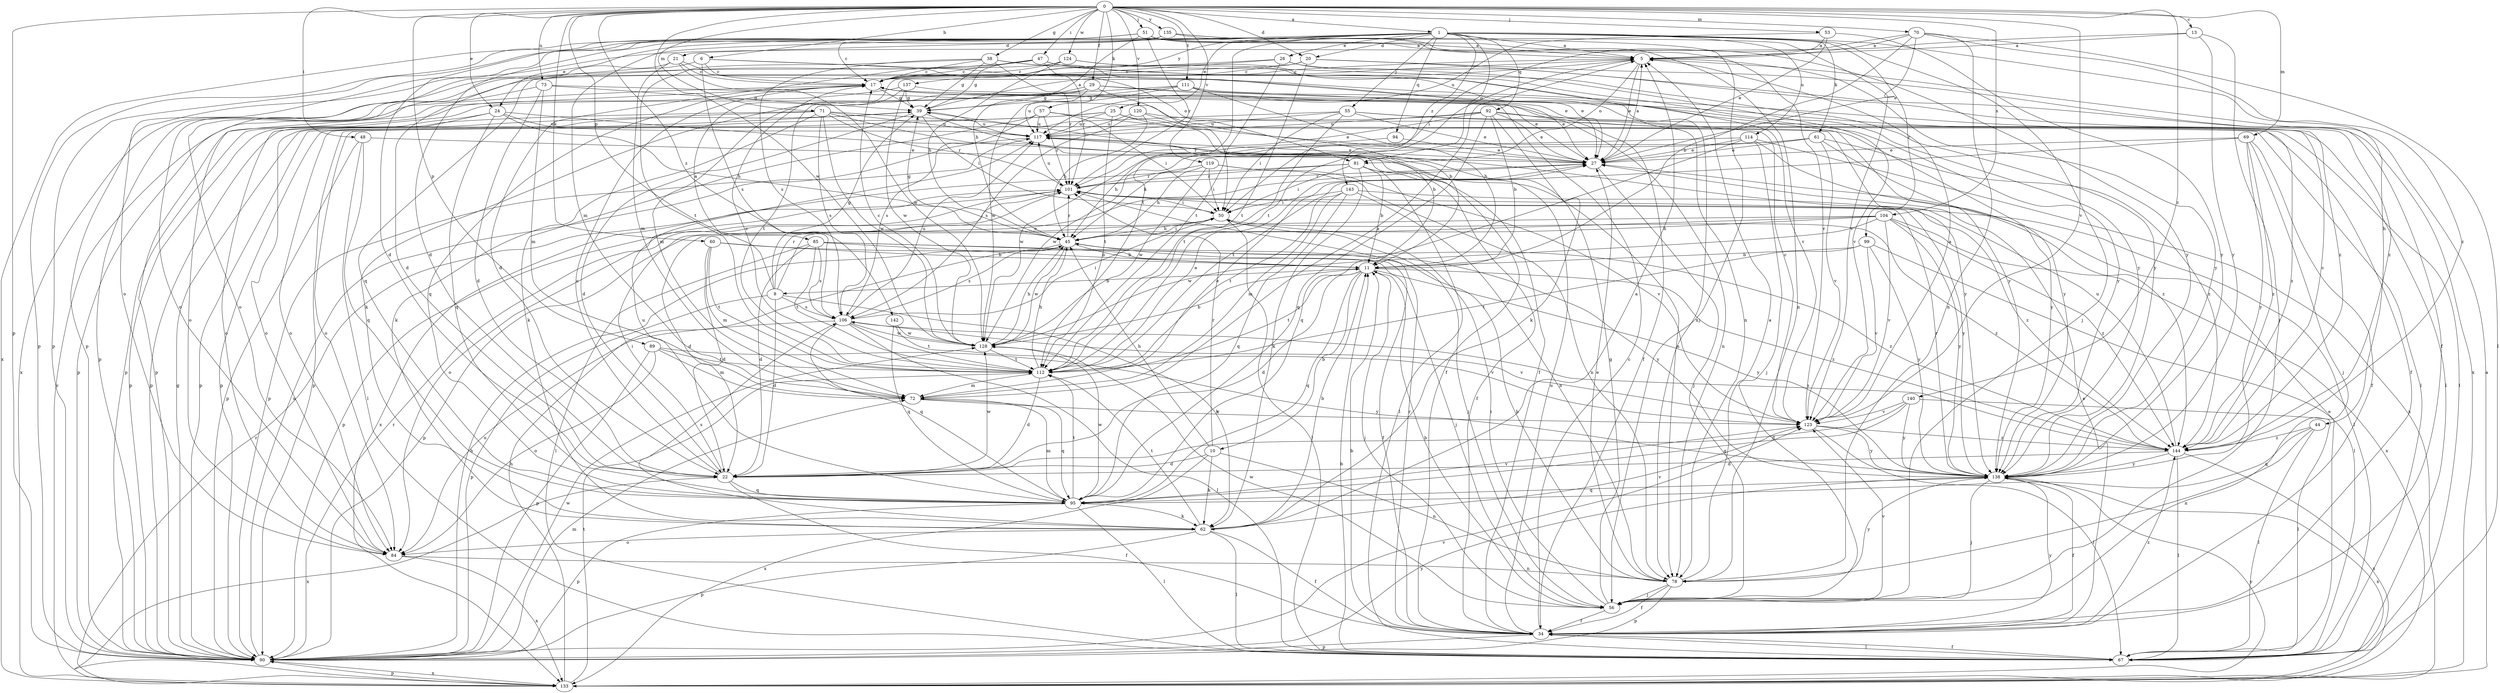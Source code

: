 strict digraph  {
0;
1;
5;
6;
8;
10;
11;
13;
17;
20;
21;
22;
24;
25;
26;
27;
29;
34;
38;
39;
44;
45;
47;
48;
50;
51;
53;
55;
56;
57;
60;
61;
62;
67;
69;
70;
71;
72;
73;
78;
81;
84;
85;
89;
90;
92;
94;
95;
99;
101;
104;
106;
111;
112;
114;
117;
119;
120;
123;
124;
128;
133;
135;
137;
138;
140;
142;
143;
144;
0 -> 1  [label=a];
0 -> 6  [label=b];
0 -> 13  [label=c];
0 -> 20  [label=d];
0 -> 24  [label=e];
0 -> 29  [label=f];
0 -> 38  [label=g];
0 -> 47  [label=i];
0 -> 48  [label=i];
0 -> 51  [label=j];
0 -> 53  [label=j];
0 -> 57  [label=k];
0 -> 60  [label=k];
0 -> 69  [label=m];
0 -> 70  [label=m];
0 -> 71  [label=m];
0 -> 73  [label=n];
0 -> 85  [label=p];
0 -> 89  [label=p];
0 -> 90  [label=p];
0 -> 104  [label=s];
0 -> 111  [label=t];
0 -> 119  [label=v];
0 -> 120  [label=v];
0 -> 123  [label=v];
0 -> 124  [label=w];
0 -> 128  [label=w];
0 -> 135  [label=y];
0 -> 140  [label=z];
0 -> 142  [label=z];
1 -> 5  [label=a];
1 -> 20  [label=d];
1 -> 21  [label=d];
1 -> 22  [label=d];
1 -> 24  [label=e];
1 -> 25  [label=e];
1 -> 26  [label=e];
1 -> 44  [label=h];
1 -> 55  [label=j];
1 -> 56  [label=j];
1 -> 61  [label=k];
1 -> 72  [label=m];
1 -> 81  [label=o];
1 -> 92  [label=q];
1 -> 94  [label=q];
1 -> 99  [label=r];
1 -> 112  [label=t];
1 -> 114  [label=u];
1 -> 137  [label=y];
1 -> 143  [label=z];
5 -> 17  [label=c];
5 -> 27  [label=e];
5 -> 81  [label=o];
5 -> 112  [label=t];
5 -> 138  [label=y];
6 -> 17  [label=c];
6 -> 22  [label=d];
6 -> 78  [label=n];
6 -> 81  [label=o];
6 -> 106  [label=s];
8 -> 5  [label=a];
8 -> 22  [label=d];
8 -> 27  [label=e];
8 -> 39  [label=g];
8 -> 62  [label=k];
8 -> 90  [label=p];
8 -> 101  [label=r];
8 -> 106  [label=s];
10 -> 22  [label=d];
10 -> 45  [label=h];
10 -> 62  [label=k];
10 -> 78  [label=n];
10 -> 101  [label=r];
10 -> 133  [label=x];
11 -> 8  [label=b];
11 -> 10  [label=b];
11 -> 22  [label=d];
11 -> 56  [label=j];
11 -> 95  [label=q];
11 -> 112  [label=t];
11 -> 138  [label=y];
11 -> 144  [label=z];
13 -> 5  [label=a];
13 -> 56  [label=j];
13 -> 90  [label=p];
13 -> 138  [label=y];
17 -> 39  [label=g];
17 -> 84  [label=o];
17 -> 95  [label=q];
20 -> 17  [label=c];
20 -> 34  [label=f];
20 -> 84  [label=o];
20 -> 112  [label=t];
20 -> 144  [label=z];
21 -> 17  [label=c];
21 -> 72  [label=m];
21 -> 90  [label=p];
21 -> 128  [label=w];
21 -> 144  [label=z];
22 -> 17  [label=c];
22 -> 34  [label=f];
22 -> 50  [label=i];
22 -> 95  [label=q];
22 -> 128  [label=w];
22 -> 133  [label=x];
24 -> 34  [label=f];
24 -> 45  [label=h];
24 -> 84  [label=o];
24 -> 90  [label=p];
24 -> 95  [label=q];
24 -> 117  [label=u];
25 -> 11  [label=b];
25 -> 67  [label=l];
25 -> 84  [label=o];
25 -> 90  [label=p];
25 -> 112  [label=t];
25 -> 117  [label=u];
26 -> 17  [label=c];
26 -> 84  [label=o];
26 -> 112  [label=t];
26 -> 123  [label=v];
26 -> 133  [label=x];
27 -> 5  [label=a];
27 -> 56  [label=j];
27 -> 101  [label=r];
29 -> 27  [label=e];
29 -> 39  [label=g];
29 -> 50  [label=i];
29 -> 62  [label=k];
29 -> 112  [label=t];
29 -> 117  [label=u];
29 -> 138  [label=y];
34 -> 11  [label=b];
34 -> 17  [label=c];
34 -> 27  [label=e];
34 -> 67  [label=l];
34 -> 90  [label=p];
34 -> 101  [label=r];
34 -> 117  [label=u];
34 -> 138  [label=y];
34 -> 144  [label=z];
38 -> 17  [label=c];
38 -> 27  [label=e];
38 -> 39  [label=g];
38 -> 101  [label=r];
38 -> 106  [label=s];
38 -> 112  [label=t];
38 -> 123  [label=v];
39 -> 5  [label=a];
39 -> 22  [label=d];
39 -> 34  [label=f];
39 -> 50  [label=i];
39 -> 90  [label=p];
39 -> 117  [label=u];
44 -> 67  [label=l];
44 -> 78  [label=n];
44 -> 95  [label=q];
44 -> 144  [label=z];
45 -> 11  [label=b];
45 -> 34  [label=f];
45 -> 39  [label=g];
45 -> 50  [label=i];
45 -> 101  [label=r];
45 -> 106  [label=s];
45 -> 128  [label=w];
47 -> 17  [label=c];
47 -> 22  [label=d];
47 -> 27  [label=e];
47 -> 39  [label=g];
47 -> 95  [label=q];
47 -> 101  [label=r];
47 -> 138  [label=y];
48 -> 27  [label=e];
48 -> 67  [label=l];
48 -> 90  [label=p];
48 -> 95  [label=q];
50 -> 45  [label=h];
50 -> 56  [label=j];
50 -> 67  [label=l];
50 -> 144  [label=z];
51 -> 5  [label=a];
51 -> 22  [label=d];
51 -> 45  [label=h];
51 -> 78  [label=n];
51 -> 90  [label=p];
51 -> 101  [label=r];
51 -> 123  [label=v];
51 -> 133  [label=x];
51 -> 138  [label=y];
53 -> 5  [label=a];
53 -> 27  [label=e];
53 -> 117  [label=u];
53 -> 138  [label=y];
55 -> 27  [label=e];
55 -> 50  [label=i];
55 -> 67  [label=l];
55 -> 90  [label=p];
55 -> 112  [label=t];
55 -> 117  [label=u];
55 -> 144  [label=z];
56 -> 11  [label=b];
56 -> 34  [label=f];
56 -> 39  [label=g];
56 -> 50  [label=i];
56 -> 123  [label=v];
56 -> 128  [label=w];
57 -> 27  [label=e];
57 -> 50  [label=i];
57 -> 62  [label=k];
57 -> 101  [label=r];
57 -> 106  [label=s];
57 -> 117  [label=u];
60 -> 11  [label=b];
60 -> 22  [label=d];
60 -> 72  [label=m];
60 -> 112  [label=t];
60 -> 144  [label=z];
61 -> 27  [label=e];
61 -> 45  [label=h];
61 -> 123  [label=v];
61 -> 128  [label=w];
61 -> 138  [label=y];
61 -> 144  [label=z];
62 -> 5  [label=a];
62 -> 11  [label=b];
62 -> 34  [label=f];
62 -> 67  [label=l];
62 -> 84  [label=o];
62 -> 90  [label=p];
62 -> 106  [label=s];
62 -> 112  [label=t];
62 -> 123  [label=v];
67 -> 11  [label=b];
67 -> 27  [label=e];
67 -> 34  [label=f];
69 -> 27  [label=e];
69 -> 34  [label=f];
69 -> 56  [label=j];
69 -> 112  [label=t];
69 -> 138  [label=y];
69 -> 144  [label=z];
70 -> 5  [label=a];
70 -> 11  [label=b];
70 -> 27  [label=e];
70 -> 50  [label=i];
70 -> 67  [label=l];
70 -> 78  [label=n];
70 -> 144  [label=z];
71 -> 62  [label=k];
71 -> 78  [label=n];
71 -> 84  [label=o];
71 -> 90  [label=p];
71 -> 101  [label=r];
71 -> 106  [label=s];
71 -> 117  [label=u];
71 -> 128  [label=w];
71 -> 138  [label=y];
72 -> 5  [label=a];
72 -> 27  [label=e];
72 -> 95  [label=q];
72 -> 123  [label=v];
73 -> 11  [label=b];
73 -> 22  [label=d];
73 -> 39  [label=g];
73 -> 72  [label=m];
73 -> 90  [label=p];
78 -> 5  [label=a];
78 -> 27  [label=e];
78 -> 34  [label=f];
78 -> 45  [label=h];
78 -> 56  [label=j];
78 -> 90  [label=p];
78 -> 138  [label=y];
81 -> 11  [label=b];
81 -> 34  [label=f];
81 -> 50  [label=i];
81 -> 62  [label=k];
81 -> 67  [label=l];
81 -> 101  [label=r];
81 -> 133  [label=x];
84 -> 78  [label=n];
84 -> 133  [label=x];
85 -> 11  [label=b];
85 -> 22  [label=d];
85 -> 56  [label=j];
85 -> 67  [label=l];
85 -> 106  [label=s];
85 -> 112  [label=t];
85 -> 138  [label=y];
89 -> 72  [label=m];
89 -> 84  [label=o];
89 -> 90  [label=p];
89 -> 112  [label=t];
89 -> 138  [label=y];
90 -> 39  [label=g];
90 -> 45  [label=h];
90 -> 72  [label=m];
90 -> 101  [label=r];
90 -> 117  [label=u];
90 -> 123  [label=v];
90 -> 128  [label=w];
90 -> 133  [label=x];
90 -> 138  [label=y];
92 -> 11  [label=b];
92 -> 27  [label=e];
92 -> 62  [label=k];
92 -> 67  [label=l];
92 -> 78  [label=n];
92 -> 84  [label=o];
92 -> 95  [label=q];
92 -> 101  [label=r];
92 -> 117  [label=u];
94 -> 27  [label=e];
94 -> 45  [label=h];
95 -> 62  [label=k];
95 -> 67  [label=l];
95 -> 72  [label=m];
95 -> 90  [label=p];
95 -> 112  [label=t];
95 -> 117  [label=u];
95 -> 123  [label=v];
95 -> 128  [label=w];
99 -> 11  [label=b];
99 -> 67  [label=l];
99 -> 112  [label=t];
99 -> 123  [label=v];
99 -> 138  [label=y];
101 -> 50  [label=i];
101 -> 84  [label=o];
101 -> 90  [label=p];
101 -> 117  [label=u];
101 -> 138  [label=y];
101 -> 144  [label=z];
104 -> 22  [label=d];
104 -> 45  [label=h];
104 -> 90  [label=p];
104 -> 123  [label=v];
104 -> 128  [label=w];
104 -> 133  [label=x];
104 -> 138  [label=y];
104 -> 144  [label=z];
106 -> 50  [label=i];
106 -> 67  [label=l];
106 -> 84  [label=o];
106 -> 95  [label=q];
106 -> 112  [label=t];
106 -> 117  [label=u];
106 -> 123  [label=v];
106 -> 128  [label=w];
111 -> 11  [label=b];
111 -> 27  [label=e];
111 -> 39  [label=g];
111 -> 90  [label=p];
111 -> 128  [label=w];
111 -> 138  [label=y];
112 -> 17  [label=c];
112 -> 22  [label=d];
112 -> 27  [label=e];
112 -> 45  [label=h];
112 -> 72  [label=m];
114 -> 27  [label=e];
114 -> 56  [label=j];
114 -> 95  [label=q];
114 -> 128  [label=w];
114 -> 133  [label=x];
114 -> 144  [label=z];
117 -> 27  [label=e];
117 -> 90  [label=p];
119 -> 45  [label=h];
119 -> 50  [label=i];
119 -> 78  [label=n];
119 -> 101  [label=r];
119 -> 123  [label=v];
119 -> 128  [label=w];
120 -> 34  [label=f];
120 -> 45  [label=h];
120 -> 106  [label=s];
120 -> 117  [label=u];
120 -> 138  [label=y];
123 -> 5  [label=a];
123 -> 17  [label=c];
123 -> 67  [label=l];
123 -> 138  [label=y];
123 -> 144  [label=z];
124 -> 17  [label=c];
124 -> 45  [label=h];
124 -> 78  [label=n];
124 -> 133  [label=x];
124 -> 138  [label=y];
128 -> 11  [label=b];
128 -> 17  [label=c];
128 -> 45  [label=h];
128 -> 112  [label=t];
133 -> 5  [label=a];
133 -> 17  [label=c];
133 -> 45  [label=h];
133 -> 90  [label=p];
133 -> 101  [label=r];
133 -> 112  [label=t];
133 -> 138  [label=y];
135 -> 5  [label=a];
135 -> 17  [label=c];
135 -> 56  [label=j];
135 -> 84  [label=o];
135 -> 90  [label=p];
135 -> 123  [label=v];
137 -> 34  [label=f];
137 -> 39  [label=g];
137 -> 72  [label=m];
137 -> 90  [label=p];
137 -> 128  [label=w];
138 -> 34  [label=f];
138 -> 56  [label=j];
138 -> 95  [label=q];
138 -> 101  [label=r];
138 -> 133  [label=x];
140 -> 22  [label=d];
140 -> 67  [label=l];
140 -> 95  [label=q];
140 -> 123  [label=v];
140 -> 138  [label=y];
142 -> 95  [label=q];
142 -> 123  [label=v];
142 -> 128  [label=w];
143 -> 50  [label=i];
143 -> 67  [label=l];
143 -> 72  [label=m];
143 -> 78  [label=n];
143 -> 95  [label=q];
143 -> 112  [label=t];
144 -> 17  [label=c];
144 -> 22  [label=d];
144 -> 67  [label=l];
144 -> 106  [label=s];
144 -> 117  [label=u];
144 -> 133  [label=x];
144 -> 138  [label=y];
}
